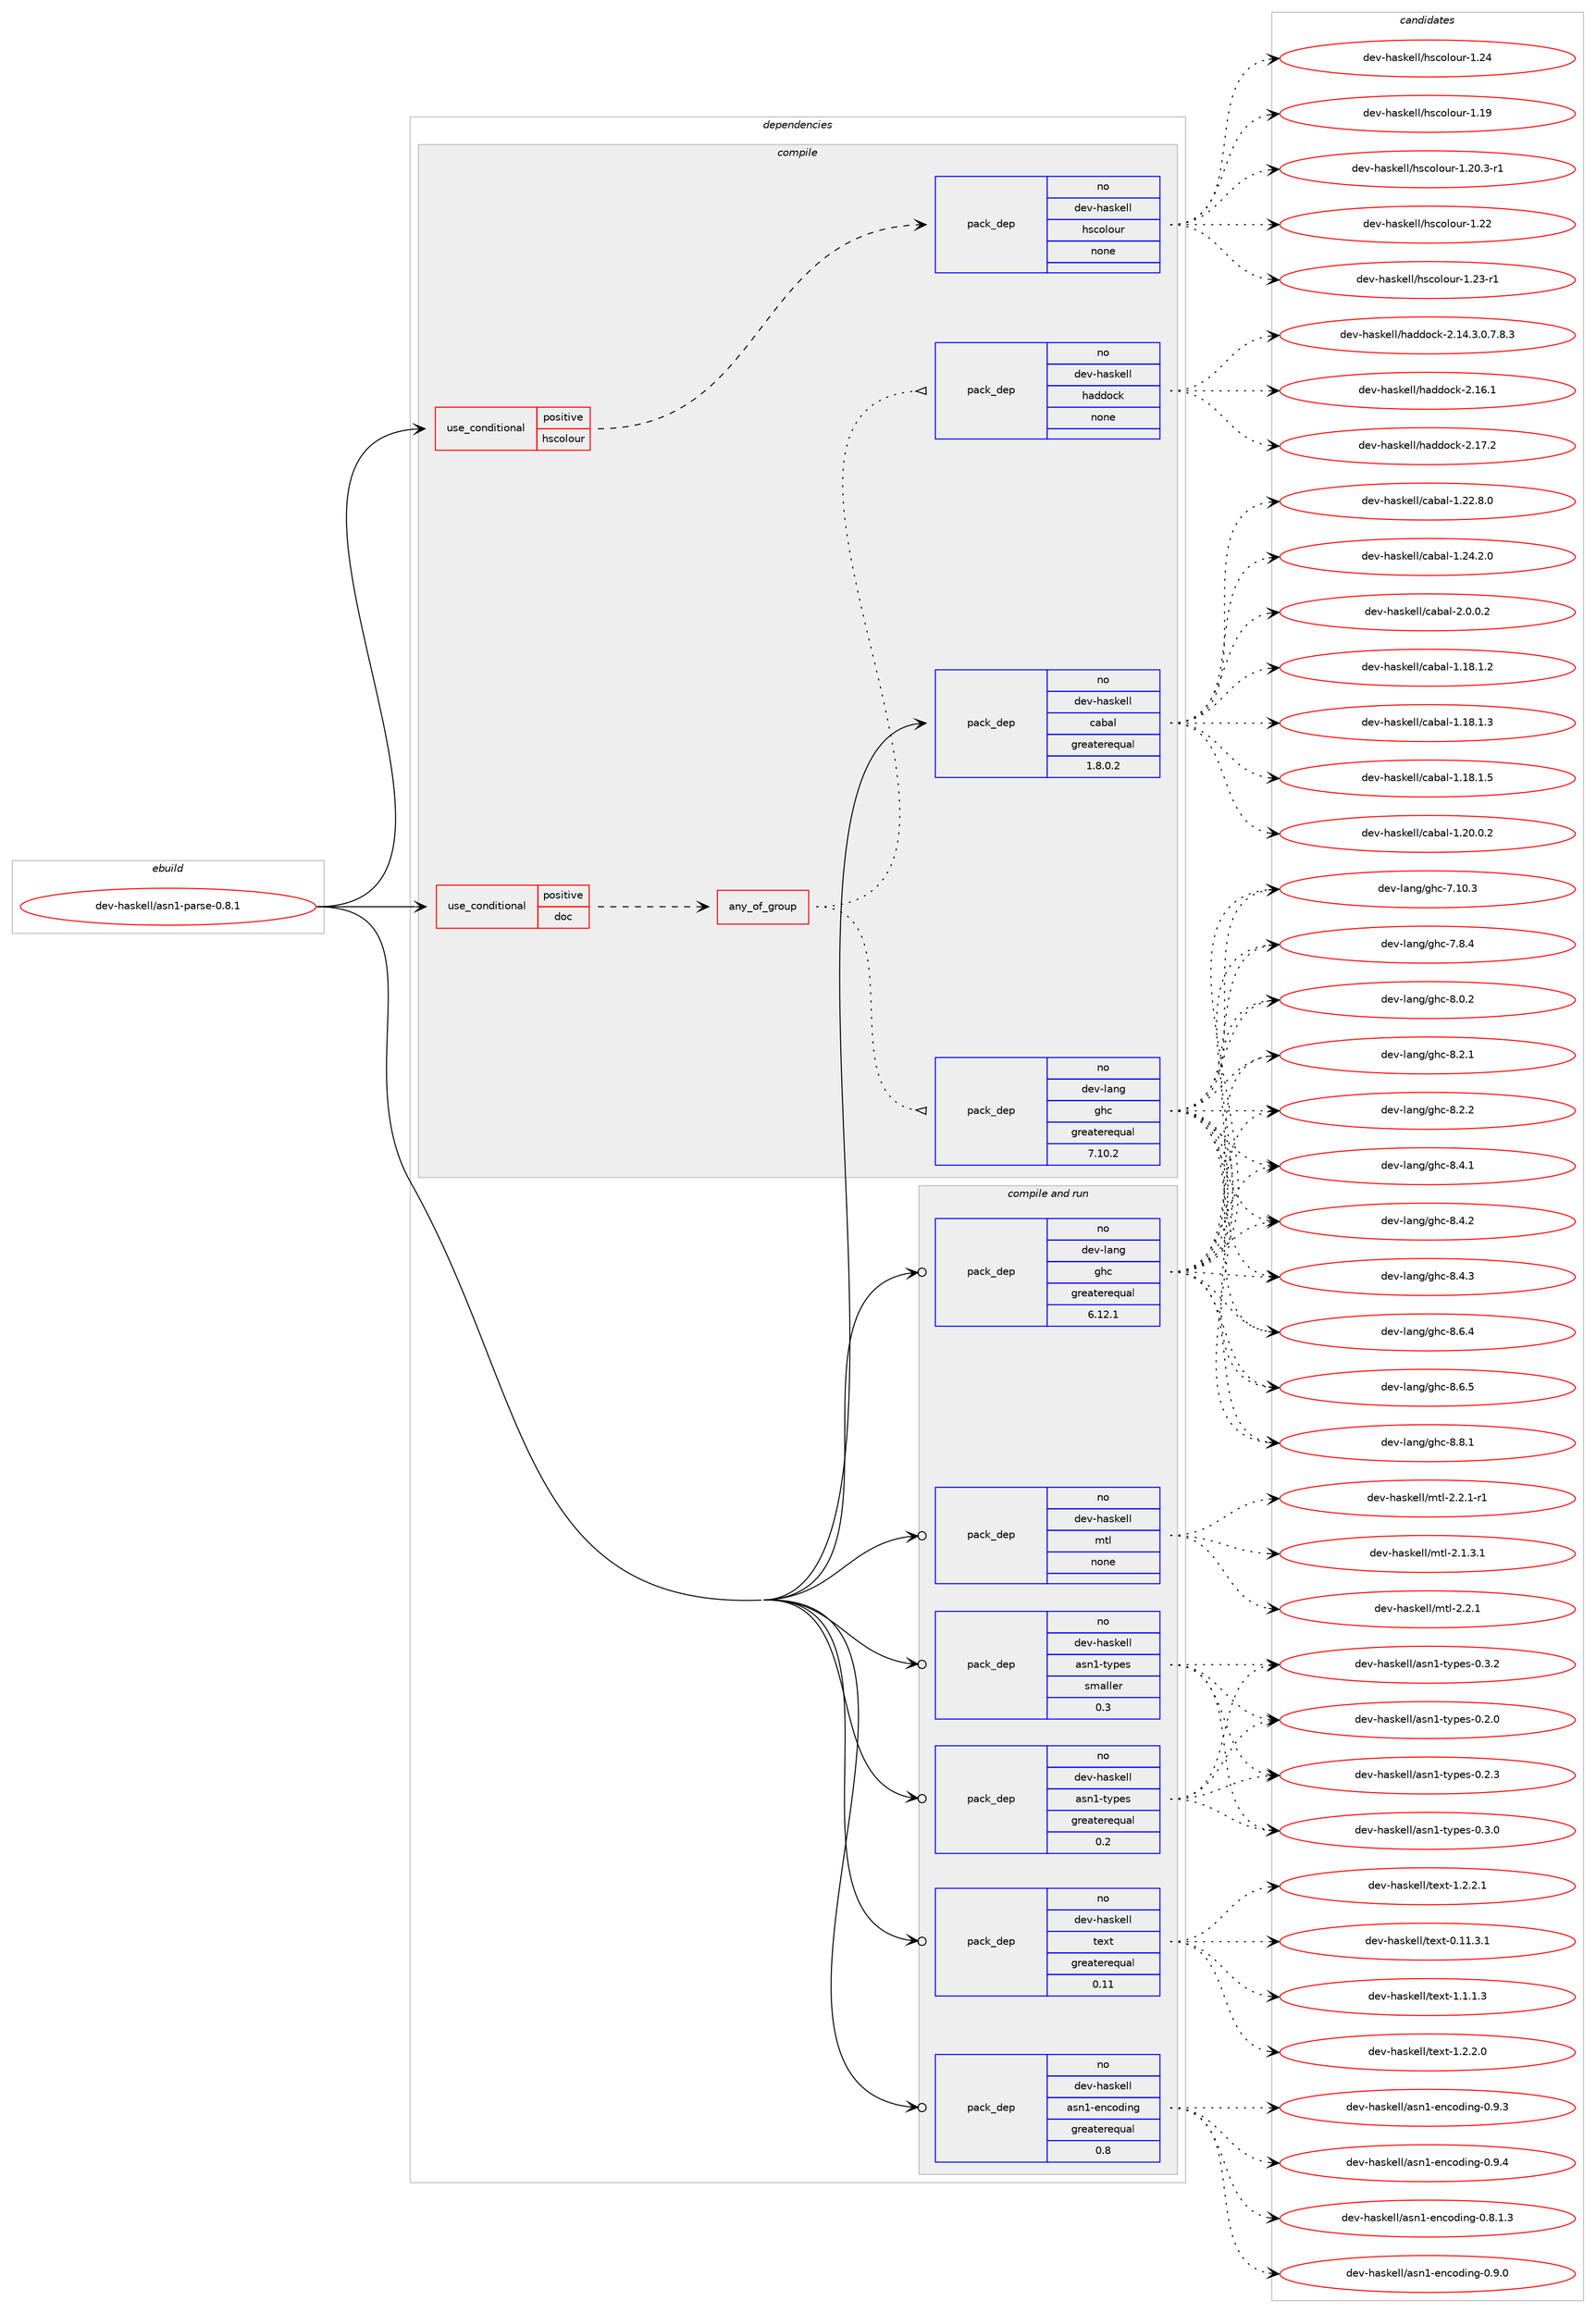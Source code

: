 digraph prolog {

# *************
# Graph options
# *************

newrank=true;
concentrate=true;
compound=true;
graph [rankdir=LR,fontname=Helvetica,fontsize=10,ranksep=1.5];#, ranksep=2.5, nodesep=0.2];
edge  [arrowhead=vee];
node  [fontname=Helvetica,fontsize=10];

# **********
# The ebuild
# **********

subgraph cluster_leftcol {
color=gray;
rank=same;
label=<<i>ebuild</i>>;
id [label="dev-haskell/asn1-parse-0.8.1", color=red, width=4, href="../dev-haskell/asn1-parse-0.8.1.svg"];
}

# ****************
# The dependencies
# ****************

subgraph cluster_midcol {
color=gray;
label=<<i>dependencies</i>>;
subgraph cluster_compile {
fillcolor="#eeeeee";
style=filled;
label=<<i>compile</i>>;
subgraph cond124729 {
dependency526296 [label=<<TABLE BORDER="0" CELLBORDER="1" CELLSPACING="0" CELLPADDING="4"><TR><TD ROWSPAN="3" CELLPADDING="10">use_conditional</TD></TR><TR><TD>positive</TD></TR><TR><TD>doc</TD></TR></TABLE>>, shape=none, color=red];
subgraph any9478 {
dependency526297 [label=<<TABLE BORDER="0" CELLBORDER="1" CELLSPACING="0" CELLPADDING="4"><TR><TD CELLPADDING="10">any_of_group</TD></TR></TABLE>>, shape=none, color=red];subgraph pack391732 {
dependency526298 [label=<<TABLE BORDER="0" CELLBORDER="1" CELLSPACING="0" CELLPADDING="4" WIDTH="220"><TR><TD ROWSPAN="6" CELLPADDING="30">pack_dep</TD></TR><TR><TD WIDTH="110">no</TD></TR><TR><TD>dev-haskell</TD></TR><TR><TD>haddock</TD></TR><TR><TD>none</TD></TR><TR><TD></TD></TR></TABLE>>, shape=none, color=blue];
}
dependency526297:e -> dependency526298:w [weight=20,style="dotted",arrowhead="oinv"];
subgraph pack391733 {
dependency526299 [label=<<TABLE BORDER="0" CELLBORDER="1" CELLSPACING="0" CELLPADDING="4" WIDTH="220"><TR><TD ROWSPAN="6" CELLPADDING="30">pack_dep</TD></TR><TR><TD WIDTH="110">no</TD></TR><TR><TD>dev-lang</TD></TR><TR><TD>ghc</TD></TR><TR><TD>greaterequal</TD></TR><TR><TD>7.10.2</TD></TR></TABLE>>, shape=none, color=blue];
}
dependency526297:e -> dependency526299:w [weight=20,style="dotted",arrowhead="oinv"];
}
dependency526296:e -> dependency526297:w [weight=20,style="dashed",arrowhead="vee"];
}
id:e -> dependency526296:w [weight=20,style="solid",arrowhead="vee"];
subgraph cond124730 {
dependency526300 [label=<<TABLE BORDER="0" CELLBORDER="1" CELLSPACING="0" CELLPADDING="4"><TR><TD ROWSPAN="3" CELLPADDING="10">use_conditional</TD></TR><TR><TD>positive</TD></TR><TR><TD>hscolour</TD></TR></TABLE>>, shape=none, color=red];
subgraph pack391734 {
dependency526301 [label=<<TABLE BORDER="0" CELLBORDER="1" CELLSPACING="0" CELLPADDING="4" WIDTH="220"><TR><TD ROWSPAN="6" CELLPADDING="30">pack_dep</TD></TR><TR><TD WIDTH="110">no</TD></TR><TR><TD>dev-haskell</TD></TR><TR><TD>hscolour</TD></TR><TR><TD>none</TD></TR><TR><TD></TD></TR></TABLE>>, shape=none, color=blue];
}
dependency526300:e -> dependency526301:w [weight=20,style="dashed",arrowhead="vee"];
}
id:e -> dependency526300:w [weight=20,style="solid",arrowhead="vee"];
subgraph pack391735 {
dependency526302 [label=<<TABLE BORDER="0" CELLBORDER="1" CELLSPACING="0" CELLPADDING="4" WIDTH="220"><TR><TD ROWSPAN="6" CELLPADDING="30">pack_dep</TD></TR><TR><TD WIDTH="110">no</TD></TR><TR><TD>dev-haskell</TD></TR><TR><TD>cabal</TD></TR><TR><TD>greaterequal</TD></TR><TR><TD>1.8.0.2</TD></TR></TABLE>>, shape=none, color=blue];
}
id:e -> dependency526302:w [weight=20,style="solid",arrowhead="vee"];
}
subgraph cluster_compileandrun {
fillcolor="#eeeeee";
style=filled;
label=<<i>compile and run</i>>;
subgraph pack391736 {
dependency526303 [label=<<TABLE BORDER="0" CELLBORDER="1" CELLSPACING="0" CELLPADDING="4" WIDTH="220"><TR><TD ROWSPAN="6" CELLPADDING="30">pack_dep</TD></TR><TR><TD WIDTH="110">no</TD></TR><TR><TD>dev-haskell</TD></TR><TR><TD>asn1-encoding</TD></TR><TR><TD>greaterequal</TD></TR><TR><TD>0.8</TD></TR></TABLE>>, shape=none, color=blue];
}
id:e -> dependency526303:w [weight=20,style="solid",arrowhead="odotvee"];
subgraph pack391737 {
dependency526304 [label=<<TABLE BORDER="0" CELLBORDER="1" CELLSPACING="0" CELLPADDING="4" WIDTH="220"><TR><TD ROWSPAN="6" CELLPADDING="30">pack_dep</TD></TR><TR><TD WIDTH="110">no</TD></TR><TR><TD>dev-haskell</TD></TR><TR><TD>asn1-types</TD></TR><TR><TD>greaterequal</TD></TR><TR><TD>0.2</TD></TR></TABLE>>, shape=none, color=blue];
}
id:e -> dependency526304:w [weight=20,style="solid",arrowhead="odotvee"];
subgraph pack391738 {
dependency526305 [label=<<TABLE BORDER="0" CELLBORDER="1" CELLSPACING="0" CELLPADDING="4" WIDTH="220"><TR><TD ROWSPAN="6" CELLPADDING="30">pack_dep</TD></TR><TR><TD WIDTH="110">no</TD></TR><TR><TD>dev-haskell</TD></TR><TR><TD>asn1-types</TD></TR><TR><TD>smaller</TD></TR><TR><TD>0.3</TD></TR></TABLE>>, shape=none, color=blue];
}
id:e -> dependency526305:w [weight=20,style="solid",arrowhead="odotvee"];
subgraph pack391739 {
dependency526306 [label=<<TABLE BORDER="0" CELLBORDER="1" CELLSPACING="0" CELLPADDING="4" WIDTH="220"><TR><TD ROWSPAN="6" CELLPADDING="30">pack_dep</TD></TR><TR><TD WIDTH="110">no</TD></TR><TR><TD>dev-haskell</TD></TR><TR><TD>mtl</TD></TR><TR><TD>none</TD></TR><TR><TD></TD></TR></TABLE>>, shape=none, color=blue];
}
id:e -> dependency526306:w [weight=20,style="solid",arrowhead="odotvee"];
subgraph pack391740 {
dependency526307 [label=<<TABLE BORDER="0" CELLBORDER="1" CELLSPACING="0" CELLPADDING="4" WIDTH="220"><TR><TD ROWSPAN="6" CELLPADDING="30">pack_dep</TD></TR><TR><TD WIDTH="110">no</TD></TR><TR><TD>dev-haskell</TD></TR><TR><TD>text</TD></TR><TR><TD>greaterequal</TD></TR><TR><TD>0.11</TD></TR></TABLE>>, shape=none, color=blue];
}
id:e -> dependency526307:w [weight=20,style="solid",arrowhead="odotvee"];
subgraph pack391741 {
dependency526308 [label=<<TABLE BORDER="0" CELLBORDER="1" CELLSPACING="0" CELLPADDING="4" WIDTH="220"><TR><TD ROWSPAN="6" CELLPADDING="30">pack_dep</TD></TR><TR><TD WIDTH="110">no</TD></TR><TR><TD>dev-lang</TD></TR><TR><TD>ghc</TD></TR><TR><TD>greaterequal</TD></TR><TR><TD>6.12.1</TD></TR></TABLE>>, shape=none, color=blue];
}
id:e -> dependency526308:w [weight=20,style="solid",arrowhead="odotvee"];
}
subgraph cluster_run {
fillcolor="#eeeeee";
style=filled;
label=<<i>run</i>>;
}
}

# **************
# The candidates
# **************

subgraph cluster_choices {
rank=same;
color=gray;
label=<<i>candidates</i>>;

subgraph choice391732 {
color=black;
nodesep=1;
choice1001011184510497115107101108108471049710010011199107455046495246514648465546564651 [label="dev-haskell/haddock-2.14.3.0.7.8.3", color=red, width=4,href="../dev-haskell/haddock-2.14.3.0.7.8.3.svg"];
choice100101118451049711510710110810847104971001001119910745504649544649 [label="dev-haskell/haddock-2.16.1", color=red, width=4,href="../dev-haskell/haddock-2.16.1.svg"];
choice100101118451049711510710110810847104971001001119910745504649554650 [label="dev-haskell/haddock-2.17.2", color=red, width=4,href="../dev-haskell/haddock-2.17.2.svg"];
dependency526298:e -> choice1001011184510497115107101108108471049710010011199107455046495246514648465546564651:w [style=dotted,weight="100"];
dependency526298:e -> choice100101118451049711510710110810847104971001001119910745504649544649:w [style=dotted,weight="100"];
dependency526298:e -> choice100101118451049711510710110810847104971001001119910745504649554650:w [style=dotted,weight="100"];
}
subgraph choice391733 {
color=black;
nodesep=1;
choice1001011184510897110103471031049945554649484651 [label="dev-lang/ghc-7.10.3", color=red, width=4,href="../dev-lang/ghc-7.10.3.svg"];
choice10010111845108971101034710310499455546564652 [label="dev-lang/ghc-7.8.4", color=red, width=4,href="../dev-lang/ghc-7.8.4.svg"];
choice10010111845108971101034710310499455646484650 [label="dev-lang/ghc-8.0.2", color=red, width=4,href="../dev-lang/ghc-8.0.2.svg"];
choice10010111845108971101034710310499455646504649 [label="dev-lang/ghc-8.2.1", color=red, width=4,href="../dev-lang/ghc-8.2.1.svg"];
choice10010111845108971101034710310499455646504650 [label="dev-lang/ghc-8.2.2", color=red, width=4,href="../dev-lang/ghc-8.2.2.svg"];
choice10010111845108971101034710310499455646524649 [label="dev-lang/ghc-8.4.1", color=red, width=4,href="../dev-lang/ghc-8.4.1.svg"];
choice10010111845108971101034710310499455646524650 [label="dev-lang/ghc-8.4.2", color=red, width=4,href="../dev-lang/ghc-8.4.2.svg"];
choice10010111845108971101034710310499455646524651 [label="dev-lang/ghc-8.4.3", color=red, width=4,href="../dev-lang/ghc-8.4.3.svg"];
choice10010111845108971101034710310499455646544652 [label="dev-lang/ghc-8.6.4", color=red, width=4,href="../dev-lang/ghc-8.6.4.svg"];
choice10010111845108971101034710310499455646544653 [label="dev-lang/ghc-8.6.5", color=red, width=4,href="../dev-lang/ghc-8.6.5.svg"];
choice10010111845108971101034710310499455646564649 [label="dev-lang/ghc-8.8.1", color=red, width=4,href="../dev-lang/ghc-8.8.1.svg"];
dependency526299:e -> choice1001011184510897110103471031049945554649484651:w [style=dotted,weight="100"];
dependency526299:e -> choice10010111845108971101034710310499455546564652:w [style=dotted,weight="100"];
dependency526299:e -> choice10010111845108971101034710310499455646484650:w [style=dotted,weight="100"];
dependency526299:e -> choice10010111845108971101034710310499455646504649:w [style=dotted,weight="100"];
dependency526299:e -> choice10010111845108971101034710310499455646504650:w [style=dotted,weight="100"];
dependency526299:e -> choice10010111845108971101034710310499455646524649:w [style=dotted,weight="100"];
dependency526299:e -> choice10010111845108971101034710310499455646524650:w [style=dotted,weight="100"];
dependency526299:e -> choice10010111845108971101034710310499455646524651:w [style=dotted,weight="100"];
dependency526299:e -> choice10010111845108971101034710310499455646544652:w [style=dotted,weight="100"];
dependency526299:e -> choice10010111845108971101034710310499455646544653:w [style=dotted,weight="100"];
dependency526299:e -> choice10010111845108971101034710310499455646564649:w [style=dotted,weight="100"];
}
subgraph choice391734 {
color=black;
nodesep=1;
choice100101118451049711510710110810847104115991111081111171144549464957 [label="dev-haskell/hscolour-1.19", color=red, width=4,href="../dev-haskell/hscolour-1.19.svg"];
choice10010111845104971151071011081084710411599111108111117114454946504846514511449 [label="dev-haskell/hscolour-1.20.3-r1", color=red, width=4,href="../dev-haskell/hscolour-1.20.3-r1.svg"];
choice100101118451049711510710110810847104115991111081111171144549465050 [label="dev-haskell/hscolour-1.22", color=red, width=4,href="../dev-haskell/hscolour-1.22.svg"];
choice1001011184510497115107101108108471041159911110811111711445494650514511449 [label="dev-haskell/hscolour-1.23-r1", color=red, width=4,href="../dev-haskell/hscolour-1.23-r1.svg"];
choice100101118451049711510710110810847104115991111081111171144549465052 [label="dev-haskell/hscolour-1.24", color=red, width=4,href="../dev-haskell/hscolour-1.24.svg"];
dependency526301:e -> choice100101118451049711510710110810847104115991111081111171144549464957:w [style=dotted,weight="100"];
dependency526301:e -> choice10010111845104971151071011081084710411599111108111117114454946504846514511449:w [style=dotted,weight="100"];
dependency526301:e -> choice100101118451049711510710110810847104115991111081111171144549465050:w [style=dotted,weight="100"];
dependency526301:e -> choice1001011184510497115107101108108471041159911110811111711445494650514511449:w [style=dotted,weight="100"];
dependency526301:e -> choice100101118451049711510710110810847104115991111081111171144549465052:w [style=dotted,weight="100"];
}
subgraph choice391735 {
color=black;
nodesep=1;
choice10010111845104971151071011081084799979897108454946495646494650 [label="dev-haskell/cabal-1.18.1.2", color=red, width=4,href="../dev-haskell/cabal-1.18.1.2.svg"];
choice10010111845104971151071011081084799979897108454946495646494651 [label="dev-haskell/cabal-1.18.1.3", color=red, width=4,href="../dev-haskell/cabal-1.18.1.3.svg"];
choice10010111845104971151071011081084799979897108454946495646494653 [label="dev-haskell/cabal-1.18.1.5", color=red, width=4,href="../dev-haskell/cabal-1.18.1.5.svg"];
choice10010111845104971151071011081084799979897108454946504846484650 [label="dev-haskell/cabal-1.20.0.2", color=red, width=4,href="../dev-haskell/cabal-1.20.0.2.svg"];
choice10010111845104971151071011081084799979897108454946505046564648 [label="dev-haskell/cabal-1.22.8.0", color=red, width=4,href="../dev-haskell/cabal-1.22.8.0.svg"];
choice10010111845104971151071011081084799979897108454946505246504648 [label="dev-haskell/cabal-1.24.2.0", color=red, width=4,href="../dev-haskell/cabal-1.24.2.0.svg"];
choice100101118451049711510710110810847999798971084550464846484650 [label="dev-haskell/cabal-2.0.0.2", color=red, width=4,href="../dev-haskell/cabal-2.0.0.2.svg"];
dependency526302:e -> choice10010111845104971151071011081084799979897108454946495646494650:w [style=dotted,weight="100"];
dependency526302:e -> choice10010111845104971151071011081084799979897108454946495646494651:w [style=dotted,weight="100"];
dependency526302:e -> choice10010111845104971151071011081084799979897108454946495646494653:w [style=dotted,weight="100"];
dependency526302:e -> choice10010111845104971151071011081084799979897108454946504846484650:w [style=dotted,weight="100"];
dependency526302:e -> choice10010111845104971151071011081084799979897108454946505046564648:w [style=dotted,weight="100"];
dependency526302:e -> choice10010111845104971151071011081084799979897108454946505246504648:w [style=dotted,weight="100"];
dependency526302:e -> choice100101118451049711510710110810847999798971084550464846484650:w [style=dotted,weight="100"];
}
subgraph choice391736 {
color=black;
nodesep=1;
choice100101118451049711510710110810847971151104945101110991111001051101034548465646494651 [label="dev-haskell/asn1-encoding-0.8.1.3", color=red, width=4,href="../dev-haskell/asn1-encoding-0.8.1.3.svg"];
choice10010111845104971151071011081084797115110494510111099111100105110103454846574648 [label="dev-haskell/asn1-encoding-0.9.0", color=red, width=4,href="../dev-haskell/asn1-encoding-0.9.0.svg"];
choice10010111845104971151071011081084797115110494510111099111100105110103454846574651 [label="dev-haskell/asn1-encoding-0.9.3", color=red, width=4,href="../dev-haskell/asn1-encoding-0.9.3.svg"];
choice10010111845104971151071011081084797115110494510111099111100105110103454846574652 [label="dev-haskell/asn1-encoding-0.9.4", color=red, width=4,href="../dev-haskell/asn1-encoding-0.9.4.svg"];
dependency526303:e -> choice100101118451049711510710110810847971151104945101110991111001051101034548465646494651:w [style=dotted,weight="100"];
dependency526303:e -> choice10010111845104971151071011081084797115110494510111099111100105110103454846574648:w [style=dotted,weight="100"];
dependency526303:e -> choice10010111845104971151071011081084797115110494510111099111100105110103454846574651:w [style=dotted,weight="100"];
dependency526303:e -> choice10010111845104971151071011081084797115110494510111099111100105110103454846574652:w [style=dotted,weight="100"];
}
subgraph choice391737 {
color=black;
nodesep=1;
choice100101118451049711510710110810847971151104945116121112101115454846504648 [label="dev-haskell/asn1-types-0.2.0", color=red, width=4,href="../dev-haskell/asn1-types-0.2.0.svg"];
choice100101118451049711510710110810847971151104945116121112101115454846504651 [label="dev-haskell/asn1-types-0.2.3", color=red, width=4,href="../dev-haskell/asn1-types-0.2.3.svg"];
choice100101118451049711510710110810847971151104945116121112101115454846514648 [label="dev-haskell/asn1-types-0.3.0", color=red, width=4,href="../dev-haskell/asn1-types-0.3.0.svg"];
choice100101118451049711510710110810847971151104945116121112101115454846514650 [label="dev-haskell/asn1-types-0.3.2", color=red, width=4,href="../dev-haskell/asn1-types-0.3.2.svg"];
dependency526304:e -> choice100101118451049711510710110810847971151104945116121112101115454846504648:w [style=dotted,weight="100"];
dependency526304:e -> choice100101118451049711510710110810847971151104945116121112101115454846504651:w [style=dotted,weight="100"];
dependency526304:e -> choice100101118451049711510710110810847971151104945116121112101115454846514648:w [style=dotted,weight="100"];
dependency526304:e -> choice100101118451049711510710110810847971151104945116121112101115454846514650:w [style=dotted,weight="100"];
}
subgraph choice391738 {
color=black;
nodesep=1;
choice100101118451049711510710110810847971151104945116121112101115454846504648 [label="dev-haskell/asn1-types-0.2.0", color=red, width=4,href="../dev-haskell/asn1-types-0.2.0.svg"];
choice100101118451049711510710110810847971151104945116121112101115454846504651 [label="dev-haskell/asn1-types-0.2.3", color=red, width=4,href="../dev-haskell/asn1-types-0.2.3.svg"];
choice100101118451049711510710110810847971151104945116121112101115454846514648 [label="dev-haskell/asn1-types-0.3.0", color=red, width=4,href="../dev-haskell/asn1-types-0.3.0.svg"];
choice100101118451049711510710110810847971151104945116121112101115454846514650 [label="dev-haskell/asn1-types-0.3.2", color=red, width=4,href="../dev-haskell/asn1-types-0.3.2.svg"];
dependency526305:e -> choice100101118451049711510710110810847971151104945116121112101115454846504648:w [style=dotted,weight="100"];
dependency526305:e -> choice100101118451049711510710110810847971151104945116121112101115454846504651:w [style=dotted,weight="100"];
dependency526305:e -> choice100101118451049711510710110810847971151104945116121112101115454846514648:w [style=dotted,weight="100"];
dependency526305:e -> choice100101118451049711510710110810847971151104945116121112101115454846514650:w [style=dotted,weight="100"];
}
subgraph choice391739 {
color=black;
nodesep=1;
choice1001011184510497115107101108108471091161084550464946514649 [label="dev-haskell/mtl-2.1.3.1", color=red, width=4,href="../dev-haskell/mtl-2.1.3.1.svg"];
choice100101118451049711510710110810847109116108455046504649 [label="dev-haskell/mtl-2.2.1", color=red, width=4,href="../dev-haskell/mtl-2.2.1.svg"];
choice1001011184510497115107101108108471091161084550465046494511449 [label="dev-haskell/mtl-2.2.1-r1", color=red, width=4,href="../dev-haskell/mtl-2.2.1-r1.svg"];
dependency526306:e -> choice1001011184510497115107101108108471091161084550464946514649:w [style=dotted,weight="100"];
dependency526306:e -> choice100101118451049711510710110810847109116108455046504649:w [style=dotted,weight="100"];
dependency526306:e -> choice1001011184510497115107101108108471091161084550465046494511449:w [style=dotted,weight="100"];
}
subgraph choice391740 {
color=black;
nodesep=1;
choice100101118451049711510710110810847116101120116454846494946514649 [label="dev-haskell/text-0.11.3.1", color=red, width=4,href="../dev-haskell/text-0.11.3.1.svg"];
choice1001011184510497115107101108108471161011201164549464946494651 [label="dev-haskell/text-1.1.1.3", color=red, width=4,href="../dev-haskell/text-1.1.1.3.svg"];
choice1001011184510497115107101108108471161011201164549465046504648 [label="dev-haskell/text-1.2.2.0", color=red, width=4,href="../dev-haskell/text-1.2.2.0.svg"];
choice1001011184510497115107101108108471161011201164549465046504649 [label="dev-haskell/text-1.2.2.1", color=red, width=4,href="../dev-haskell/text-1.2.2.1.svg"];
dependency526307:e -> choice100101118451049711510710110810847116101120116454846494946514649:w [style=dotted,weight="100"];
dependency526307:e -> choice1001011184510497115107101108108471161011201164549464946494651:w [style=dotted,weight="100"];
dependency526307:e -> choice1001011184510497115107101108108471161011201164549465046504648:w [style=dotted,weight="100"];
dependency526307:e -> choice1001011184510497115107101108108471161011201164549465046504649:w [style=dotted,weight="100"];
}
subgraph choice391741 {
color=black;
nodesep=1;
choice1001011184510897110103471031049945554649484651 [label="dev-lang/ghc-7.10.3", color=red, width=4,href="../dev-lang/ghc-7.10.3.svg"];
choice10010111845108971101034710310499455546564652 [label="dev-lang/ghc-7.8.4", color=red, width=4,href="../dev-lang/ghc-7.8.4.svg"];
choice10010111845108971101034710310499455646484650 [label="dev-lang/ghc-8.0.2", color=red, width=4,href="../dev-lang/ghc-8.0.2.svg"];
choice10010111845108971101034710310499455646504649 [label="dev-lang/ghc-8.2.1", color=red, width=4,href="../dev-lang/ghc-8.2.1.svg"];
choice10010111845108971101034710310499455646504650 [label="dev-lang/ghc-8.2.2", color=red, width=4,href="../dev-lang/ghc-8.2.2.svg"];
choice10010111845108971101034710310499455646524649 [label="dev-lang/ghc-8.4.1", color=red, width=4,href="../dev-lang/ghc-8.4.1.svg"];
choice10010111845108971101034710310499455646524650 [label="dev-lang/ghc-8.4.2", color=red, width=4,href="../dev-lang/ghc-8.4.2.svg"];
choice10010111845108971101034710310499455646524651 [label="dev-lang/ghc-8.4.3", color=red, width=4,href="../dev-lang/ghc-8.4.3.svg"];
choice10010111845108971101034710310499455646544652 [label="dev-lang/ghc-8.6.4", color=red, width=4,href="../dev-lang/ghc-8.6.4.svg"];
choice10010111845108971101034710310499455646544653 [label="dev-lang/ghc-8.6.5", color=red, width=4,href="../dev-lang/ghc-8.6.5.svg"];
choice10010111845108971101034710310499455646564649 [label="dev-lang/ghc-8.8.1", color=red, width=4,href="../dev-lang/ghc-8.8.1.svg"];
dependency526308:e -> choice1001011184510897110103471031049945554649484651:w [style=dotted,weight="100"];
dependency526308:e -> choice10010111845108971101034710310499455546564652:w [style=dotted,weight="100"];
dependency526308:e -> choice10010111845108971101034710310499455646484650:w [style=dotted,weight="100"];
dependency526308:e -> choice10010111845108971101034710310499455646504649:w [style=dotted,weight="100"];
dependency526308:e -> choice10010111845108971101034710310499455646504650:w [style=dotted,weight="100"];
dependency526308:e -> choice10010111845108971101034710310499455646524649:w [style=dotted,weight="100"];
dependency526308:e -> choice10010111845108971101034710310499455646524650:w [style=dotted,weight="100"];
dependency526308:e -> choice10010111845108971101034710310499455646524651:w [style=dotted,weight="100"];
dependency526308:e -> choice10010111845108971101034710310499455646544652:w [style=dotted,weight="100"];
dependency526308:e -> choice10010111845108971101034710310499455646544653:w [style=dotted,weight="100"];
dependency526308:e -> choice10010111845108971101034710310499455646564649:w [style=dotted,weight="100"];
}
}

}
